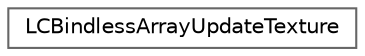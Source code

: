 digraph "类继承关系图"
{
 // LATEX_PDF_SIZE
  bgcolor="transparent";
  edge [fontname=Helvetica,fontsize=10,labelfontname=Helvetica,labelfontsize=10];
  node [fontname=Helvetica,fontsize=10,shape=box,height=0.2,width=0.4];
  rankdir="LR";
  Node0 [id="Node000000",label="LCBindlessArrayUpdateTexture",height=0.2,width=0.4,color="grey40", fillcolor="white", style="filled",URL="$struct_l_c_bindless_array_update_texture.html",tooltip=" "];
}

